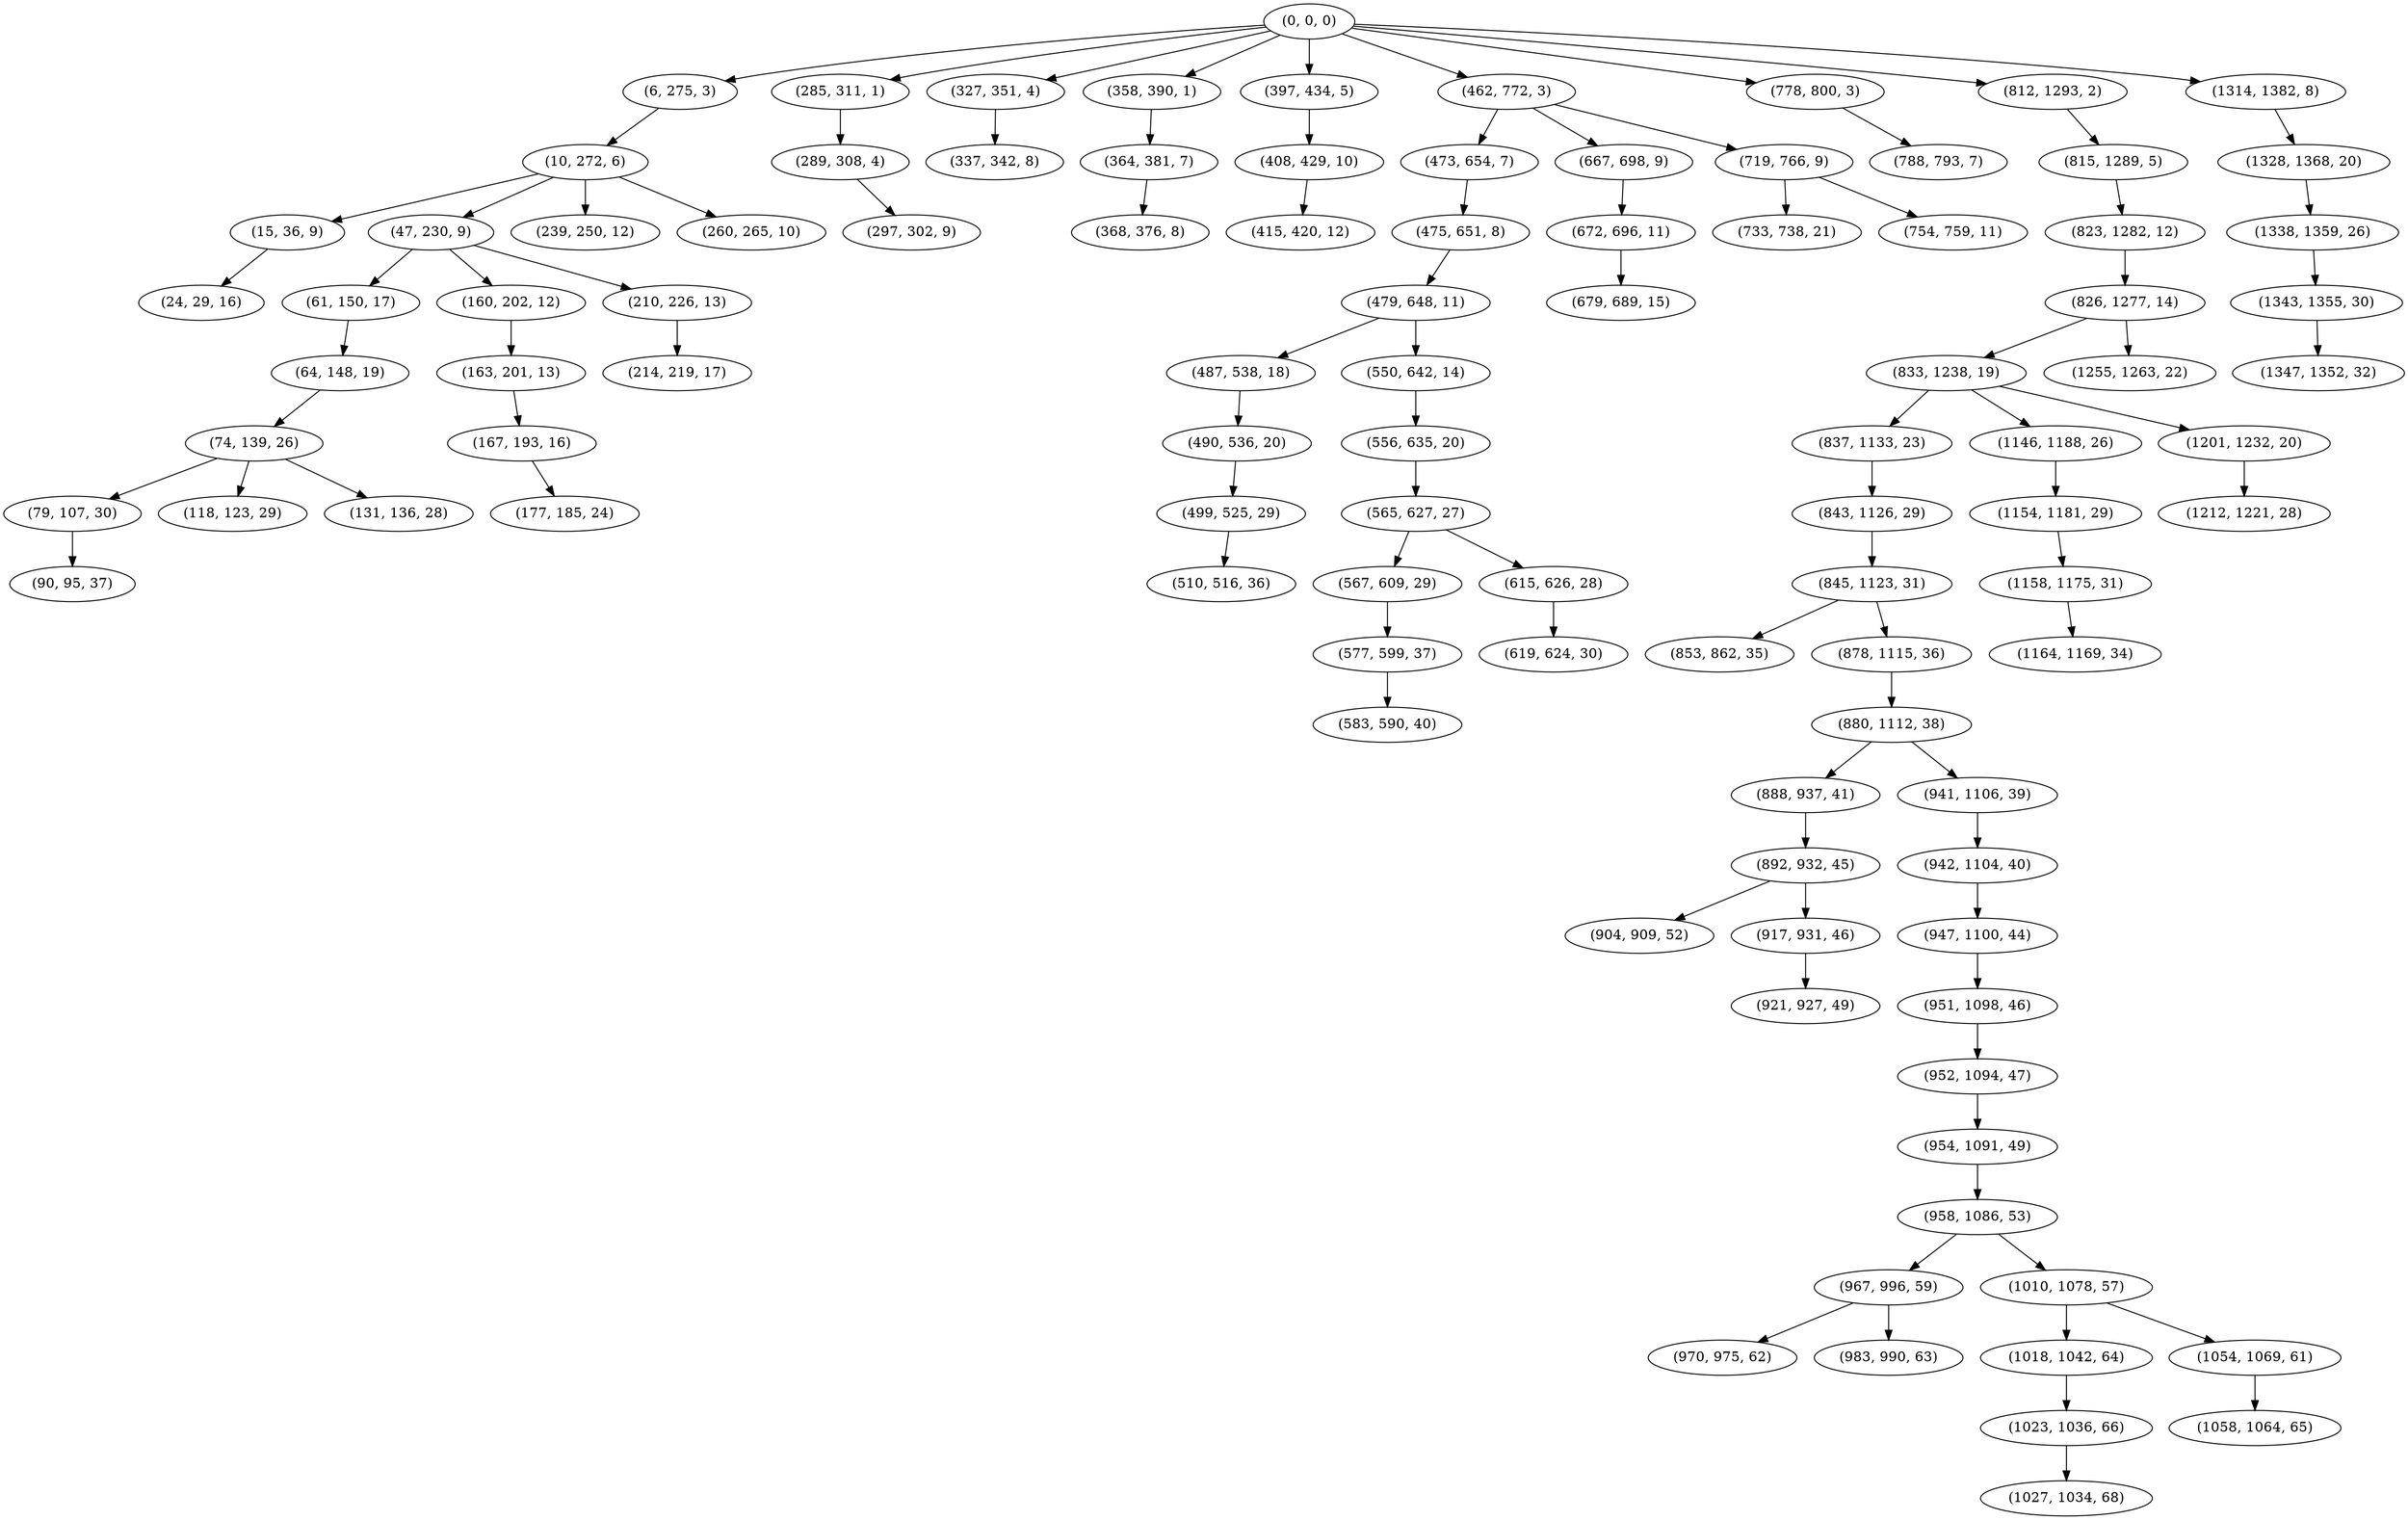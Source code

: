 digraph tree {
    "(0, 0, 0)";
    "(6, 275, 3)";
    "(10, 272, 6)";
    "(15, 36, 9)";
    "(24, 29, 16)";
    "(47, 230, 9)";
    "(61, 150, 17)";
    "(64, 148, 19)";
    "(74, 139, 26)";
    "(79, 107, 30)";
    "(90, 95, 37)";
    "(118, 123, 29)";
    "(131, 136, 28)";
    "(160, 202, 12)";
    "(163, 201, 13)";
    "(167, 193, 16)";
    "(177, 185, 24)";
    "(210, 226, 13)";
    "(214, 219, 17)";
    "(239, 250, 12)";
    "(260, 265, 10)";
    "(285, 311, 1)";
    "(289, 308, 4)";
    "(297, 302, 9)";
    "(327, 351, 4)";
    "(337, 342, 8)";
    "(358, 390, 1)";
    "(364, 381, 7)";
    "(368, 376, 8)";
    "(397, 434, 5)";
    "(408, 429, 10)";
    "(415, 420, 12)";
    "(462, 772, 3)";
    "(473, 654, 7)";
    "(475, 651, 8)";
    "(479, 648, 11)";
    "(487, 538, 18)";
    "(490, 536, 20)";
    "(499, 525, 29)";
    "(510, 516, 36)";
    "(550, 642, 14)";
    "(556, 635, 20)";
    "(565, 627, 27)";
    "(567, 609, 29)";
    "(577, 599, 37)";
    "(583, 590, 40)";
    "(615, 626, 28)";
    "(619, 624, 30)";
    "(667, 698, 9)";
    "(672, 696, 11)";
    "(679, 689, 15)";
    "(719, 766, 9)";
    "(733, 738, 21)";
    "(754, 759, 11)";
    "(778, 800, 3)";
    "(788, 793, 7)";
    "(812, 1293, 2)";
    "(815, 1289, 5)";
    "(823, 1282, 12)";
    "(826, 1277, 14)";
    "(833, 1238, 19)";
    "(837, 1133, 23)";
    "(843, 1126, 29)";
    "(845, 1123, 31)";
    "(853, 862, 35)";
    "(878, 1115, 36)";
    "(880, 1112, 38)";
    "(888, 937, 41)";
    "(892, 932, 45)";
    "(904, 909, 52)";
    "(917, 931, 46)";
    "(921, 927, 49)";
    "(941, 1106, 39)";
    "(942, 1104, 40)";
    "(947, 1100, 44)";
    "(951, 1098, 46)";
    "(952, 1094, 47)";
    "(954, 1091, 49)";
    "(958, 1086, 53)";
    "(967, 996, 59)";
    "(970, 975, 62)";
    "(983, 990, 63)";
    "(1010, 1078, 57)";
    "(1018, 1042, 64)";
    "(1023, 1036, 66)";
    "(1027, 1034, 68)";
    "(1054, 1069, 61)";
    "(1058, 1064, 65)";
    "(1146, 1188, 26)";
    "(1154, 1181, 29)";
    "(1158, 1175, 31)";
    "(1164, 1169, 34)";
    "(1201, 1232, 20)";
    "(1212, 1221, 28)";
    "(1255, 1263, 22)";
    "(1314, 1382, 8)";
    "(1328, 1368, 20)";
    "(1338, 1359, 26)";
    "(1343, 1355, 30)";
    "(1347, 1352, 32)";
    "(0, 0, 0)" -> "(6, 275, 3)";
    "(0, 0, 0)" -> "(285, 311, 1)";
    "(0, 0, 0)" -> "(327, 351, 4)";
    "(0, 0, 0)" -> "(358, 390, 1)";
    "(0, 0, 0)" -> "(397, 434, 5)";
    "(0, 0, 0)" -> "(462, 772, 3)";
    "(0, 0, 0)" -> "(778, 800, 3)";
    "(0, 0, 0)" -> "(812, 1293, 2)";
    "(0, 0, 0)" -> "(1314, 1382, 8)";
    "(6, 275, 3)" -> "(10, 272, 6)";
    "(10, 272, 6)" -> "(15, 36, 9)";
    "(10, 272, 6)" -> "(47, 230, 9)";
    "(10, 272, 6)" -> "(239, 250, 12)";
    "(10, 272, 6)" -> "(260, 265, 10)";
    "(15, 36, 9)" -> "(24, 29, 16)";
    "(47, 230, 9)" -> "(61, 150, 17)";
    "(47, 230, 9)" -> "(160, 202, 12)";
    "(47, 230, 9)" -> "(210, 226, 13)";
    "(61, 150, 17)" -> "(64, 148, 19)";
    "(64, 148, 19)" -> "(74, 139, 26)";
    "(74, 139, 26)" -> "(79, 107, 30)";
    "(74, 139, 26)" -> "(118, 123, 29)";
    "(74, 139, 26)" -> "(131, 136, 28)";
    "(79, 107, 30)" -> "(90, 95, 37)";
    "(160, 202, 12)" -> "(163, 201, 13)";
    "(163, 201, 13)" -> "(167, 193, 16)";
    "(167, 193, 16)" -> "(177, 185, 24)";
    "(210, 226, 13)" -> "(214, 219, 17)";
    "(285, 311, 1)" -> "(289, 308, 4)";
    "(289, 308, 4)" -> "(297, 302, 9)";
    "(327, 351, 4)" -> "(337, 342, 8)";
    "(358, 390, 1)" -> "(364, 381, 7)";
    "(364, 381, 7)" -> "(368, 376, 8)";
    "(397, 434, 5)" -> "(408, 429, 10)";
    "(408, 429, 10)" -> "(415, 420, 12)";
    "(462, 772, 3)" -> "(473, 654, 7)";
    "(462, 772, 3)" -> "(667, 698, 9)";
    "(462, 772, 3)" -> "(719, 766, 9)";
    "(473, 654, 7)" -> "(475, 651, 8)";
    "(475, 651, 8)" -> "(479, 648, 11)";
    "(479, 648, 11)" -> "(487, 538, 18)";
    "(479, 648, 11)" -> "(550, 642, 14)";
    "(487, 538, 18)" -> "(490, 536, 20)";
    "(490, 536, 20)" -> "(499, 525, 29)";
    "(499, 525, 29)" -> "(510, 516, 36)";
    "(550, 642, 14)" -> "(556, 635, 20)";
    "(556, 635, 20)" -> "(565, 627, 27)";
    "(565, 627, 27)" -> "(567, 609, 29)";
    "(565, 627, 27)" -> "(615, 626, 28)";
    "(567, 609, 29)" -> "(577, 599, 37)";
    "(577, 599, 37)" -> "(583, 590, 40)";
    "(615, 626, 28)" -> "(619, 624, 30)";
    "(667, 698, 9)" -> "(672, 696, 11)";
    "(672, 696, 11)" -> "(679, 689, 15)";
    "(719, 766, 9)" -> "(733, 738, 21)";
    "(719, 766, 9)" -> "(754, 759, 11)";
    "(778, 800, 3)" -> "(788, 793, 7)";
    "(812, 1293, 2)" -> "(815, 1289, 5)";
    "(815, 1289, 5)" -> "(823, 1282, 12)";
    "(823, 1282, 12)" -> "(826, 1277, 14)";
    "(826, 1277, 14)" -> "(833, 1238, 19)";
    "(826, 1277, 14)" -> "(1255, 1263, 22)";
    "(833, 1238, 19)" -> "(837, 1133, 23)";
    "(833, 1238, 19)" -> "(1146, 1188, 26)";
    "(833, 1238, 19)" -> "(1201, 1232, 20)";
    "(837, 1133, 23)" -> "(843, 1126, 29)";
    "(843, 1126, 29)" -> "(845, 1123, 31)";
    "(845, 1123, 31)" -> "(853, 862, 35)";
    "(845, 1123, 31)" -> "(878, 1115, 36)";
    "(878, 1115, 36)" -> "(880, 1112, 38)";
    "(880, 1112, 38)" -> "(888, 937, 41)";
    "(880, 1112, 38)" -> "(941, 1106, 39)";
    "(888, 937, 41)" -> "(892, 932, 45)";
    "(892, 932, 45)" -> "(904, 909, 52)";
    "(892, 932, 45)" -> "(917, 931, 46)";
    "(917, 931, 46)" -> "(921, 927, 49)";
    "(941, 1106, 39)" -> "(942, 1104, 40)";
    "(942, 1104, 40)" -> "(947, 1100, 44)";
    "(947, 1100, 44)" -> "(951, 1098, 46)";
    "(951, 1098, 46)" -> "(952, 1094, 47)";
    "(952, 1094, 47)" -> "(954, 1091, 49)";
    "(954, 1091, 49)" -> "(958, 1086, 53)";
    "(958, 1086, 53)" -> "(967, 996, 59)";
    "(958, 1086, 53)" -> "(1010, 1078, 57)";
    "(967, 996, 59)" -> "(970, 975, 62)";
    "(967, 996, 59)" -> "(983, 990, 63)";
    "(1010, 1078, 57)" -> "(1018, 1042, 64)";
    "(1010, 1078, 57)" -> "(1054, 1069, 61)";
    "(1018, 1042, 64)" -> "(1023, 1036, 66)";
    "(1023, 1036, 66)" -> "(1027, 1034, 68)";
    "(1054, 1069, 61)" -> "(1058, 1064, 65)";
    "(1146, 1188, 26)" -> "(1154, 1181, 29)";
    "(1154, 1181, 29)" -> "(1158, 1175, 31)";
    "(1158, 1175, 31)" -> "(1164, 1169, 34)";
    "(1201, 1232, 20)" -> "(1212, 1221, 28)";
    "(1314, 1382, 8)" -> "(1328, 1368, 20)";
    "(1328, 1368, 20)" -> "(1338, 1359, 26)";
    "(1338, 1359, 26)" -> "(1343, 1355, 30)";
    "(1343, 1355, 30)" -> "(1347, 1352, 32)";
}
